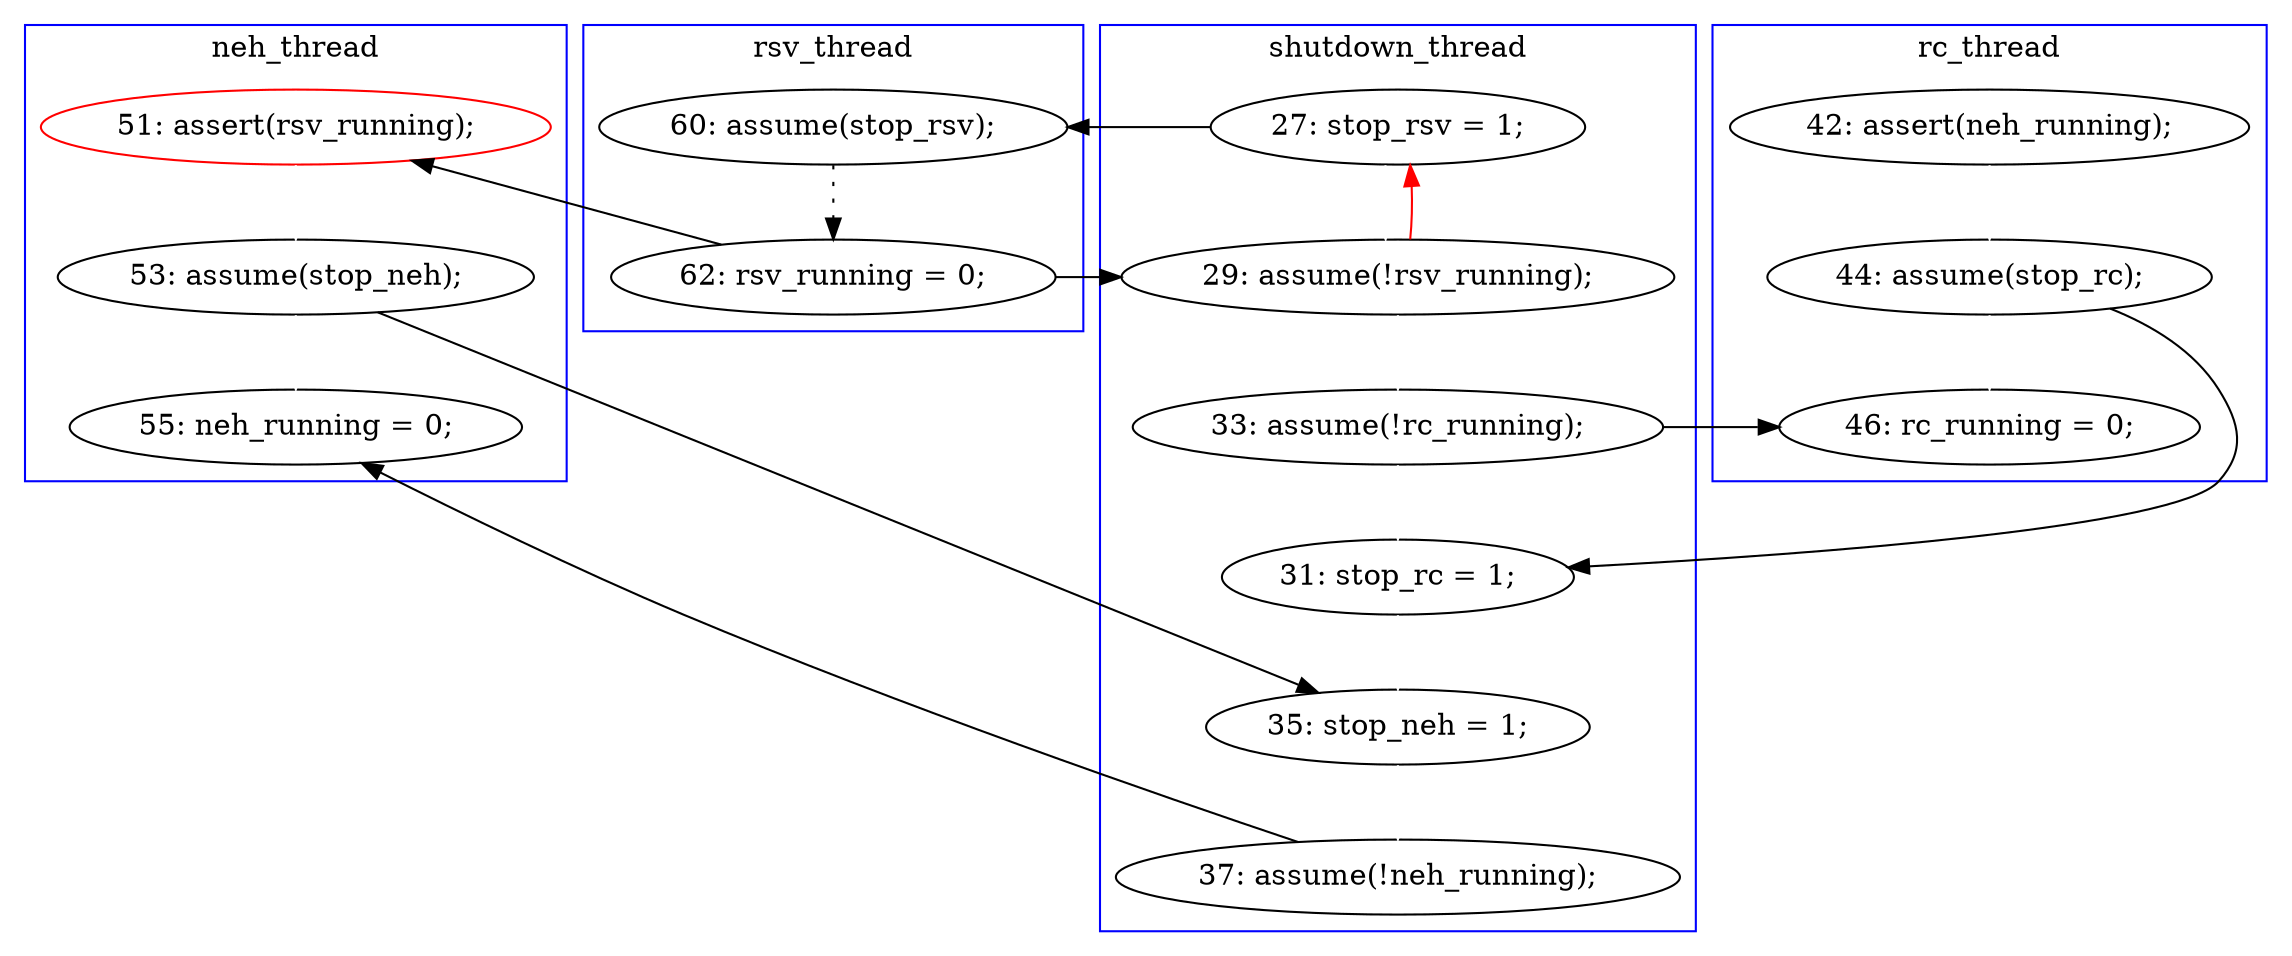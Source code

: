 digraph Counterexample {
	24 -> 30 [color = white, style = solid]
	19 -> 22 [color = black, style = solid, constraint = false]
	14 -> 24 [color = white, style = solid]
	22 -> 13 [color = red, style = solid, constraint = false]
	26 -> 28 [color = white, style = solid]
	18 -> 19 [color = black, style = dotted]
	29 -> 34 [color = black, style = solid, constraint = false]
	28 -> 29 [color = white, style = solid]
	13 -> 18 [color = black, style = solid, constraint = false]
	27 -> 34 [color = white, style = solid]
	22 -> 25 [color = white, style = solid]
	25 -> 26 [color = white, style = solid]
	27 -> 28 [color = black, style = solid, constraint = false]
	13 -> 22 [color = white, style = solid]
	25 -> 30 [color = black, style = solid, constraint = false]
	19 -> 20 [color = black, style = solid, constraint = false]
	20 -> 27 [color = white, style = solid]
	24 -> 26 [color = black, style = solid, constraint = false]
	subgraph cluster2 {
		label = rc_thread
		color = blue
		30  [label = "46: rc_running = 0;"]
		14  [label = "42: assert(neh_running);"]
		24  [label = "44: assume(stop_rc);"]
	}
	subgraph cluster3 {
		label = neh_thread
		color = blue
		20  [label = "51: assert(rsv_running);", color = red]
		34  [label = "55: neh_running = 0;"]
		27  [label = "53: assume(stop_neh);"]
	}
	subgraph cluster1 {
		label = shutdown_thread
		color = blue
		26  [label = "31: stop_rc = 1;"]
		13  [label = "27: stop_rsv = 1;"]
		28  [label = "35: stop_neh = 1;"]
		22  [label = "29: assume(!rsv_running);"]
		29  [label = "37: assume(!neh_running);"]
		25  [label = "33: assume(!rc_running);"]
	}
	subgraph cluster4 {
		label = rsv_thread
		color = blue
		18  [label = "60: assume(stop_rsv);"]
		19  [label = "62: rsv_running = 0;"]
	}
}